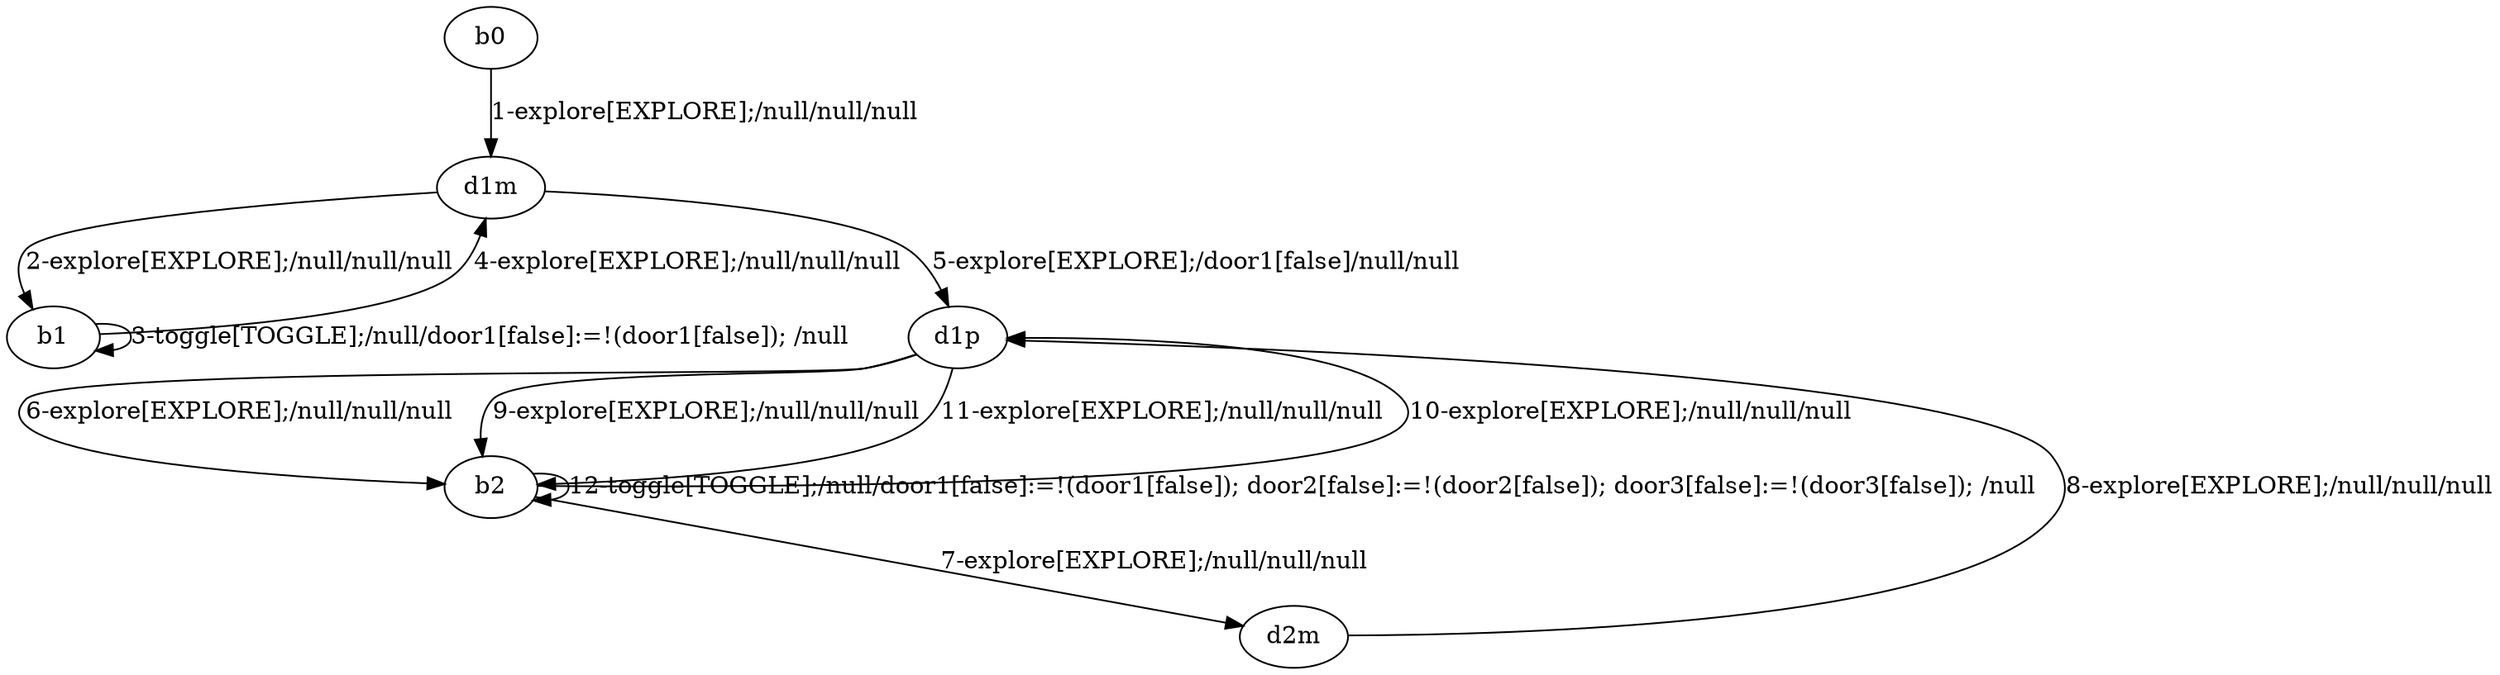 # Total number of goals covered by this test: 1
# b2 --> b2

digraph g {
"b0" -> "d1m" [label = "1-explore[EXPLORE];/null/null/null"];
"d1m" -> "b1" [label = "2-explore[EXPLORE];/null/null/null"];
"b1" -> "b1" [label = "3-toggle[TOGGLE];/null/door1[false]:=!(door1[false]); /null"];
"b1" -> "d1m" [label = "4-explore[EXPLORE];/null/null/null"];
"d1m" -> "d1p" [label = "5-explore[EXPLORE];/door1[false]/null/null"];
"d1p" -> "b2" [label = "6-explore[EXPLORE];/null/null/null"];
"b2" -> "d2m" [label = "7-explore[EXPLORE];/null/null/null"];
"d2m" -> "d1p" [label = "8-explore[EXPLORE];/null/null/null"];
"d1p" -> "b2" [label = "9-explore[EXPLORE];/null/null/null"];
"b2" -> "d1p" [label = "10-explore[EXPLORE];/null/null/null"];
"d1p" -> "b2" [label = "11-explore[EXPLORE];/null/null/null"];
"b2" -> "b2" [label = "12-toggle[TOGGLE];/null/door1[false]:=!(door1[false]); door2[false]:=!(door2[false]); door3[false]:=!(door3[false]); /null"];
}